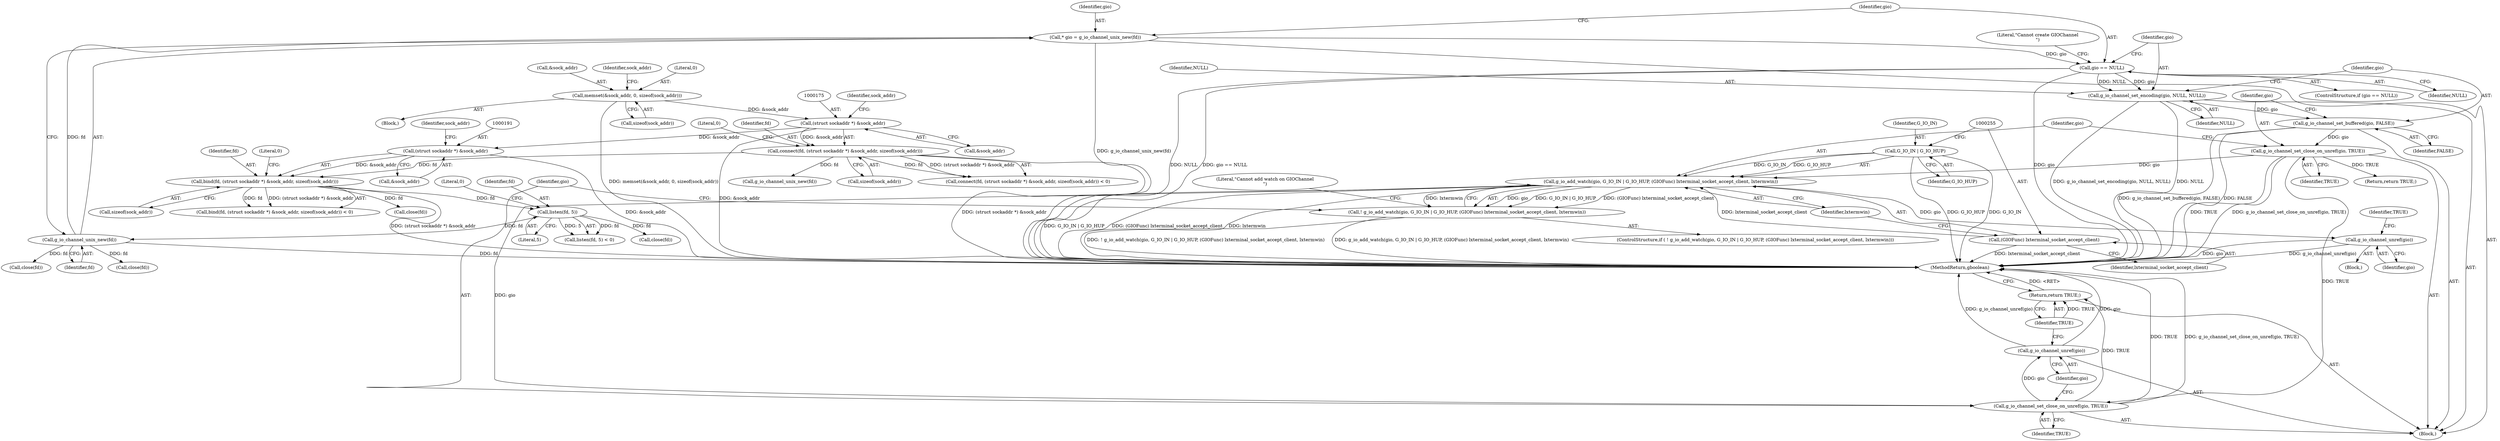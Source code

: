digraph "0_lxde_f99163c6ff8b2f57c5f37b1ce5d62cf7450d4648@pointer" {
"1000249" [label="(Call,g_io_add_watch(gio, G_IO_IN | G_IO_HUP, (GIOFunc) lxterminal_socket_accept_client, lxtermwin))"];
"1000244" [label="(Call,g_io_channel_set_close_on_unref(gio, TRUE))"];
"1000241" [label="(Call,g_io_channel_set_buffered(gio, FALSE))"];
"1000237" [label="(Call,g_io_channel_set_encoding(gio, NULL, NULL))"];
"1000227" [label="(Call,gio == NULL)"];
"1000222" [label="(Call,* gio = g_io_channel_unix_new(fd))"];
"1000224" [label="(Call,g_io_channel_unix_new(fd))"];
"1000208" [label="(Call,listen(fd, 5))"];
"1000188" [label="(Call,bind(fd, (struct sockaddr *) &sock_addr, sizeof(sock_addr)))"];
"1000172" [label="(Call,connect(fd, (struct sockaddr *) &sock_addr, sizeof(sock_addr)))"];
"1000174" [label="(Call,(struct sockaddr *) &sock_addr)"];
"1000149" [label="(Call,memset(&sock_addr, 0, sizeof(sock_addr)))"];
"1000190" [label="(Call,(struct sockaddr *) &sock_addr)"];
"1000251" [label="(Call,G_IO_IN | G_IO_HUP)"];
"1000254" [label="(Call,(GIOFunc) lxterminal_socket_accept_client)"];
"1000248" [label="(Call,! g_io_add_watch(gio, G_IO_IN | G_IO_HUP, (GIOFunc) lxterminal_socket_accept_client, lxtermwin))"];
"1000263" [label="(Call,g_io_channel_unref(gio))"];
"1000267" [label="(Call,g_io_channel_set_close_on_unref(gio, TRUE))"];
"1000270" [label="(Call,g_io_channel_unref(gio))"];
"1000272" [label="(Return,return TRUE;)"];
"1000242" [label="(Identifier,gio)"];
"1000188" [label="(Call,bind(fd, (struct sockaddr *) &sock_addr, sizeof(sock_addr)))"];
"1000250" [label="(Identifier,gio)"];
"1000196" [label="(Literal,0)"];
"1000224" [label="(Call,g_io_channel_unix_new(fd))"];
"1000243" [label="(Identifier,FALSE)"];
"1000247" [label="(ControlStructure,if ( ! g_io_add_watch(gio, G_IO_IN | G_IO_HUP, (GIOFunc) lxterminal_socket_accept_client, lxtermwin)))"];
"1000258" [label="(Block,)"];
"1000267" [label="(Call,g_io_channel_set_close_on_unref(gio, TRUE))"];
"1000246" [label="(Identifier,TRUE)"];
"1000281" [label="(Call,g_io_channel_unix_new(fd))"];
"1000257" [label="(Identifier,lxtermwin)"];
"1000232" [label="(Literal,\"Cannot create GIOChannel\n\")"];
"1000273" [label="(Identifier,TRUE)"];
"1000223" [label="(Identifier,gio)"];
"1000194" [label="(Call,sizeof(sock_addr))"];
"1000252" [label="(Identifier,G_IO_IN)"];
"1000256" [label="(Identifier,lxterminal_socket_accept_client)"];
"1000270" [label="(Call,g_io_channel_unref(gio))"];
"1000249" [label="(Call,g_io_add_watch(gio, G_IO_IN | G_IO_HUP, (GIOFunc) lxterminal_socket_accept_client, lxtermwin))"];
"1000222" [label="(Call,* gio = g_io_channel_unix_new(fd))"];
"1000180" [label="(Literal,0)"];
"1000157" [label="(Identifier,sock_addr)"];
"1000225" [label="(Identifier,fd)"];
"1000248" [label="(Call,! g_io_add_watch(gio, G_IO_IN | G_IO_HUP, (GIOFunc) lxterminal_socket_accept_client, lxtermwin))"];
"1000171" [label="(Call,connect(fd, (struct sockaddr *) &sock_addr, sizeof(sock_addr)) < 0)"];
"1000210" [label="(Literal,5)"];
"1000189" [label="(Identifier,fd)"];
"1000251" [label="(Call,G_IO_IN | G_IO_HUP)"];
"1000120" [label="(Block,)"];
"1000190" [label="(Call,(struct sockaddr *) &sock_addr)"];
"1000271" [label="(Identifier,gio)"];
"1000264" [label="(Identifier,gio)"];
"1000211" [label="(Literal,0)"];
"1000245" [label="(Identifier,gio)"];
"1000237" [label="(Call,g_io_channel_set_encoding(gio, NULL, NULL))"];
"1000217" [label="(Call,close(fd))"];
"1000229" [label="(Identifier,NULL)"];
"1000240" [label="(Identifier,NULL)"];
"1000178" [label="(Call,sizeof(sock_addr))"];
"1000207" [label="(Call,listen(fd, 5) < 0)"];
"1000153" [label="(Call,sizeof(sock_addr))"];
"1000266" [label="(Identifier,TRUE)"];
"1000187" [label="(Call,bind(fd, (struct sockaddr *) &sock_addr, sizeof(sock_addr)) < 0)"];
"1000265" [label="(Return,return TRUE;)"];
"1000228" [label="(Identifier,gio)"];
"1000202" [label="(Call,close(fd))"];
"1000233" [label="(Call,close(fd))"];
"1000241" [label="(Call,g_io_channel_set_buffered(gio, FALSE))"];
"1000244" [label="(Call,g_io_channel_set_close_on_unref(gio, TRUE))"];
"1000149" [label="(Call,memset(&sock_addr, 0, sizeof(sock_addr)))"];
"1000195" [label="(Identifier,sock_addr)"];
"1000253" [label="(Identifier,G_IO_HUP)"];
"1000238" [label="(Identifier,gio)"];
"1000269" [label="(Identifier,TRUE)"];
"1000268" [label="(Identifier,gio)"];
"1000263" [label="(Call,g_io_channel_unref(gio))"];
"1000226" [label="(ControlStructure,if (gio == NULL))"];
"1000176" [label="(Call,&sock_addr)"];
"1000179" [label="(Identifier,sock_addr)"];
"1000192" [label="(Call,&sock_addr)"];
"1000174" [label="(Call,(struct sockaddr *) &sock_addr)"];
"1000261" [label="(Call,close(fd))"];
"1000152" [label="(Literal,0)"];
"1000260" [label="(Literal,\"Cannot add watch on GIOChannel\n\")"];
"1000173" [label="(Identifier,fd)"];
"1000272" [label="(Return,return TRUE;)"];
"1000209" [label="(Identifier,fd)"];
"1000339" [label="(MethodReturn,gboolean)"];
"1000150" [label="(Call,&sock_addr)"];
"1000172" [label="(Call,connect(fd, (struct sockaddr *) &sock_addr, sizeof(sock_addr)))"];
"1000208" [label="(Call,listen(fd, 5))"];
"1000239" [label="(Identifier,NULL)"];
"1000181" [label="(Block,)"];
"1000227" [label="(Call,gio == NULL)"];
"1000254" [label="(Call,(GIOFunc) lxterminal_socket_accept_client)"];
"1000249" -> "1000248"  [label="AST: "];
"1000249" -> "1000257"  [label="CFG: "];
"1000250" -> "1000249"  [label="AST: "];
"1000251" -> "1000249"  [label="AST: "];
"1000254" -> "1000249"  [label="AST: "];
"1000257" -> "1000249"  [label="AST: "];
"1000248" -> "1000249"  [label="CFG: "];
"1000249" -> "1000339"  [label="DDG: G_IO_IN | G_IO_HUP"];
"1000249" -> "1000339"  [label="DDG: (GIOFunc) lxterminal_socket_accept_client"];
"1000249" -> "1000339"  [label="DDG: lxtermwin"];
"1000249" -> "1000248"  [label="DDG: gio"];
"1000249" -> "1000248"  [label="DDG: G_IO_IN | G_IO_HUP"];
"1000249" -> "1000248"  [label="DDG: (GIOFunc) lxterminal_socket_accept_client"];
"1000249" -> "1000248"  [label="DDG: lxtermwin"];
"1000244" -> "1000249"  [label="DDG: gio"];
"1000251" -> "1000249"  [label="DDG: G_IO_IN"];
"1000251" -> "1000249"  [label="DDG: G_IO_HUP"];
"1000254" -> "1000249"  [label="DDG: lxterminal_socket_accept_client"];
"1000249" -> "1000263"  [label="DDG: gio"];
"1000249" -> "1000267"  [label="DDG: gio"];
"1000244" -> "1000181"  [label="AST: "];
"1000244" -> "1000246"  [label="CFG: "];
"1000245" -> "1000244"  [label="AST: "];
"1000246" -> "1000244"  [label="AST: "];
"1000250" -> "1000244"  [label="CFG: "];
"1000244" -> "1000339"  [label="DDG: g_io_channel_set_close_on_unref(gio, TRUE)"];
"1000244" -> "1000339"  [label="DDG: TRUE"];
"1000241" -> "1000244"  [label="DDG: gio"];
"1000244" -> "1000265"  [label="DDG: TRUE"];
"1000244" -> "1000267"  [label="DDG: TRUE"];
"1000241" -> "1000181"  [label="AST: "];
"1000241" -> "1000243"  [label="CFG: "];
"1000242" -> "1000241"  [label="AST: "];
"1000243" -> "1000241"  [label="AST: "];
"1000245" -> "1000241"  [label="CFG: "];
"1000241" -> "1000339"  [label="DDG: g_io_channel_set_buffered(gio, FALSE)"];
"1000241" -> "1000339"  [label="DDG: FALSE"];
"1000237" -> "1000241"  [label="DDG: gio"];
"1000237" -> "1000181"  [label="AST: "];
"1000237" -> "1000240"  [label="CFG: "];
"1000238" -> "1000237"  [label="AST: "];
"1000239" -> "1000237"  [label="AST: "];
"1000240" -> "1000237"  [label="AST: "];
"1000242" -> "1000237"  [label="CFG: "];
"1000237" -> "1000339"  [label="DDG: g_io_channel_set_encoding(gio, NULL, NULL)"];
"1000237" -> "1000339"  [label="DDG: NULL"];
"1000227" -> "1000237"  [label="DDG: gio"];
"1000227" -> "1000237"  [label="DDG: NULL"];
"1000227" -> "1000226"  [label="AST: "];
"1000227" -> "1000229"  [label="CFG: "];
"1000228" -> "1000227"  [label="AST: "];
"1000229" -> "1000227"  [label="AST: "];
"1000232" -> "1000227"  [label="CFG: "];
"1000238" -> "1000227"  [label="CFG: "];
"1000227" -> "1000339"  [label="DDG: gio == NULL"];
"1000227" -> "1000339"  [label="DDG: gio"];
"1000227" -> "1000339"  [label="DDG: NULL"];
"1000222" -> "1000227"  [label="DDG: gio"];
"1000222" -> "1000181"  [label="AST: "];
"1000222" -> "1000224"  [label="CFG: "];
"1000223" -> "1000222"  [label="AST: "];
"1000224" -> "1000222"  [label="AST: "];
"1000228" -> "1000222"  [label="CFG: "];
"1000222" -> "1000339"  [label="DDG: g_io_channel_unix_new(fd)"];
"1000224" -> "1000222"  [label="DDG: fd"];
"1000224" -> "1000225"  [label="CFG: "];
"1000225" -> "1000224"  [label="AST: "];
"1000224" -> "1000339"  [label="DDG: fd"];
"1000208" -> "1000224"  [label="DDG: fd"];
"1000224" -> "1000233"  [label="DDG: fd"];
"1000224" -> "1000261"  [label="DDG: fd"];
"1000208" -> "1000207"  [label="AST: "];
"1000208" -> "1000210"  [label="CFG: "];
"1000209" -> "1000208"  [label="AST: "];
"1000210" -> "1000208"  [label="AST: "];
"1000211" -> "1000208"  [label="CFG: "];
"1000208" -> "1000207"  [label="DDG: fd"];
"1000208" -> "1000207"  [label="DDG: 5"];
"1000188" -> "1000208"  [label="DDG: fd"];
"1000208" -> "1000217"  [label="DDG: fd"];
"1000188" -> "1000187"  [label="AST: "];
"1000188" -> "1000194"  [label="CFG: "];
"1000189" -> "1000188"  [label="AST: "];
"1000190" -> "1000188"  [label="AST: "];
"1000194" -> "1000188"  [label="AST: "];
"1000196" -> "1000188"  [label="CFG: "];
"1000188" -> "1000339"  [label="DDG: (struct sockaddr *) &sock_addr"];
"1000188" -> "1000187"  [label="DDG: fd"];
"1000188" -> "1000187"  [label="DDG: (struct sockaddr *) &sock_addr"];
"1000172" -> "1000188"  [label="DDG: fd"];
"1000190" -> "1000188"  [label="DDG: &sock_addr"];
"1000188" -> "1000202"  [label="DDG: fd"];
"1000172" -> "1000171"  [label="AST: "];
"1000172" -> "1000178"  [label="CFG: "];
"1000173" -> "1000172"  [label="AST: "];
"1000174" -> "1000172"  [label="AST: "];
"1000178" -> "1000172"  [label="AST: "];
"1000180" -> "1000172"  [label="CFG: "];
"1000172" -> "1000339"  [label="DDG: (struct sockaddr *) &sock_addr"];
"1000172" -> "1000171"  [label="DDG: fd"];
"1000172" -> "1000171"  [label="DDG: (struct sockaddr *) &sock_addr"];
"1000174" -> "1000172"  [label="DDG: &sock_addr"];
"1000172" -> "1000281"  [label="DDG: fd"];
"1000174" -> "1000176"  [label="CFG: "];
"1000175" -> "1000174"  [label="AST: "];
"1000176" -> "1000174"  [label="AST: "];
"1000179" -> "1000174"  [label="CFG: "];
"1000174" -> "1000339"  [label="DDG: &sock_addr"];
"1000149" -> "1000174"  [label="DDG: &sock_addr"];
"1000174" -> "1000190"  [label="DDG: &sock_addr"];
"1000149" -> "1000120"  [label="AST: "];
"1000149" -> "1000153"  [label="CFG: "];
"1000150" -> "1000149"  [label="AST: "];
"1000152" -> "1000149"  [label="AST: "];
"1000153" -> "1000149"  [label="AST: "];
"1000157" -> "1000149"  [label="CFG: "];
"1000149" -> "1000339"  [label="DDG: memset(&sock_addr, 0, sizeof(sock_addr))"];
"1000190" -> "1000192"  [label="CFG: "];
"1000191" -> "1000190"  [label="AST: "];
"1000192" -> "1000190"  [label="AST: "];
"1000195" -> "1000190"  [label="CFG: "];
"1000190" -> "1000339"  [label="DDG: &sock_addr"];
"1000251" -> "1000253"  [label="CFG: "];
"1000252" -> "1000251"  [label="AST: "];
"1000253" -> "1000251"  [label="AST: "];
"1000255" -> "1000251"  [label="CFG: "];
"1000251" -> "1000339"  [label="DDG: G_IO_HUP"];
"1000251" -> "1000339"  [label="DDG: G_IO_IN"];
"1000254" -> "1000256"  [label="CFG: "];
"1000255" -> "1000254"  [label="AST: "];
"1000256" -> "1000254"  [label="AST: "];
"1000257" -> "1000254"  [label="CFG: "];
"1000254" -> "1000339"  [label="DDG: lxterminal_socket_accept_client"];
"1000248" -> "1000247"  [label="AST: "];
"1000260" -> "1000248"  [label="CFG: "];
"1000268" -> "1000248"  [label="CFG: "];
"1000248" -> "1000339"  [label="DDG: ! g_io_add_watch(gio, G_IO_IN | G_IO_HUP, (GIOFunc) lxterminal_socket_accept_client, lxtermwin)"];
"1000248" -> "1000339"  [label="DDG: g_io_add_watch(gio, G_IO_IN | G_IO_HUP, (GIOFunc) lxterminal_socket_accept_client, lxtermwin)"];
"1000263" -> "1000258"  [label="AST: "];
"1000263" -> "1000264"  [label="CFG: "];
"1000264" -> "1000263"  [label="AST: "];
"1000266" -> "1000263"  [label="CFG: "];
"1000263" -> "1000339"  [label="DDG: g_io_channel_unref(gio)"];
"1000263" -> "1000339"  [label="DDG: gio"];
"1000267" -> "1000181"  [label="AST: "];
"1000267" -> "1000269"  [label="CFG: "];
"1000268" -> "1000267"  [label="AST: "];
"1000269" -> "1000267"  [label="AST: "];
"1000271" -> "1000267"  [label="CFG: "];
"1000267" -> "1000339"  [label="DDG: TRUE"];
"1000267" -> "1000339"  [label="DDG: g_io_channel_set_close_on_unref(gio, TRUE)"];
"1000267" -> "1000270"  [label="DDG: gio"];
"1000267" -> "1000272"  [label="DDG: TRUE"];
"1000270" -> "1000181"  [label="AST: "];
"1000270" -> "1000271"  [label="CFG: "];
"1000271" -> "1000270"  [label="AST: "];
"1000273" -> "1000270"  [label="CFG: "];
"1000270" -> "1000339"  [label="DDG: g_io_channel_unref(gio)"];
"1000270" -> "1000339"  [label="DDG: gio"];
"1000272" -> "1000181"  [label="AST: "];
"1000272" -> "1000273"  [label="CFG: "];
"1000273" -> "1000272"  [label="AST: "];
"1000339" -> "1000272"  [label="CFG: "];
"1000272" -> "1000339"  [label="DDG: <RET>"];
"1000273" -> "1000272"  [label="DDG: TRUE"];
}
